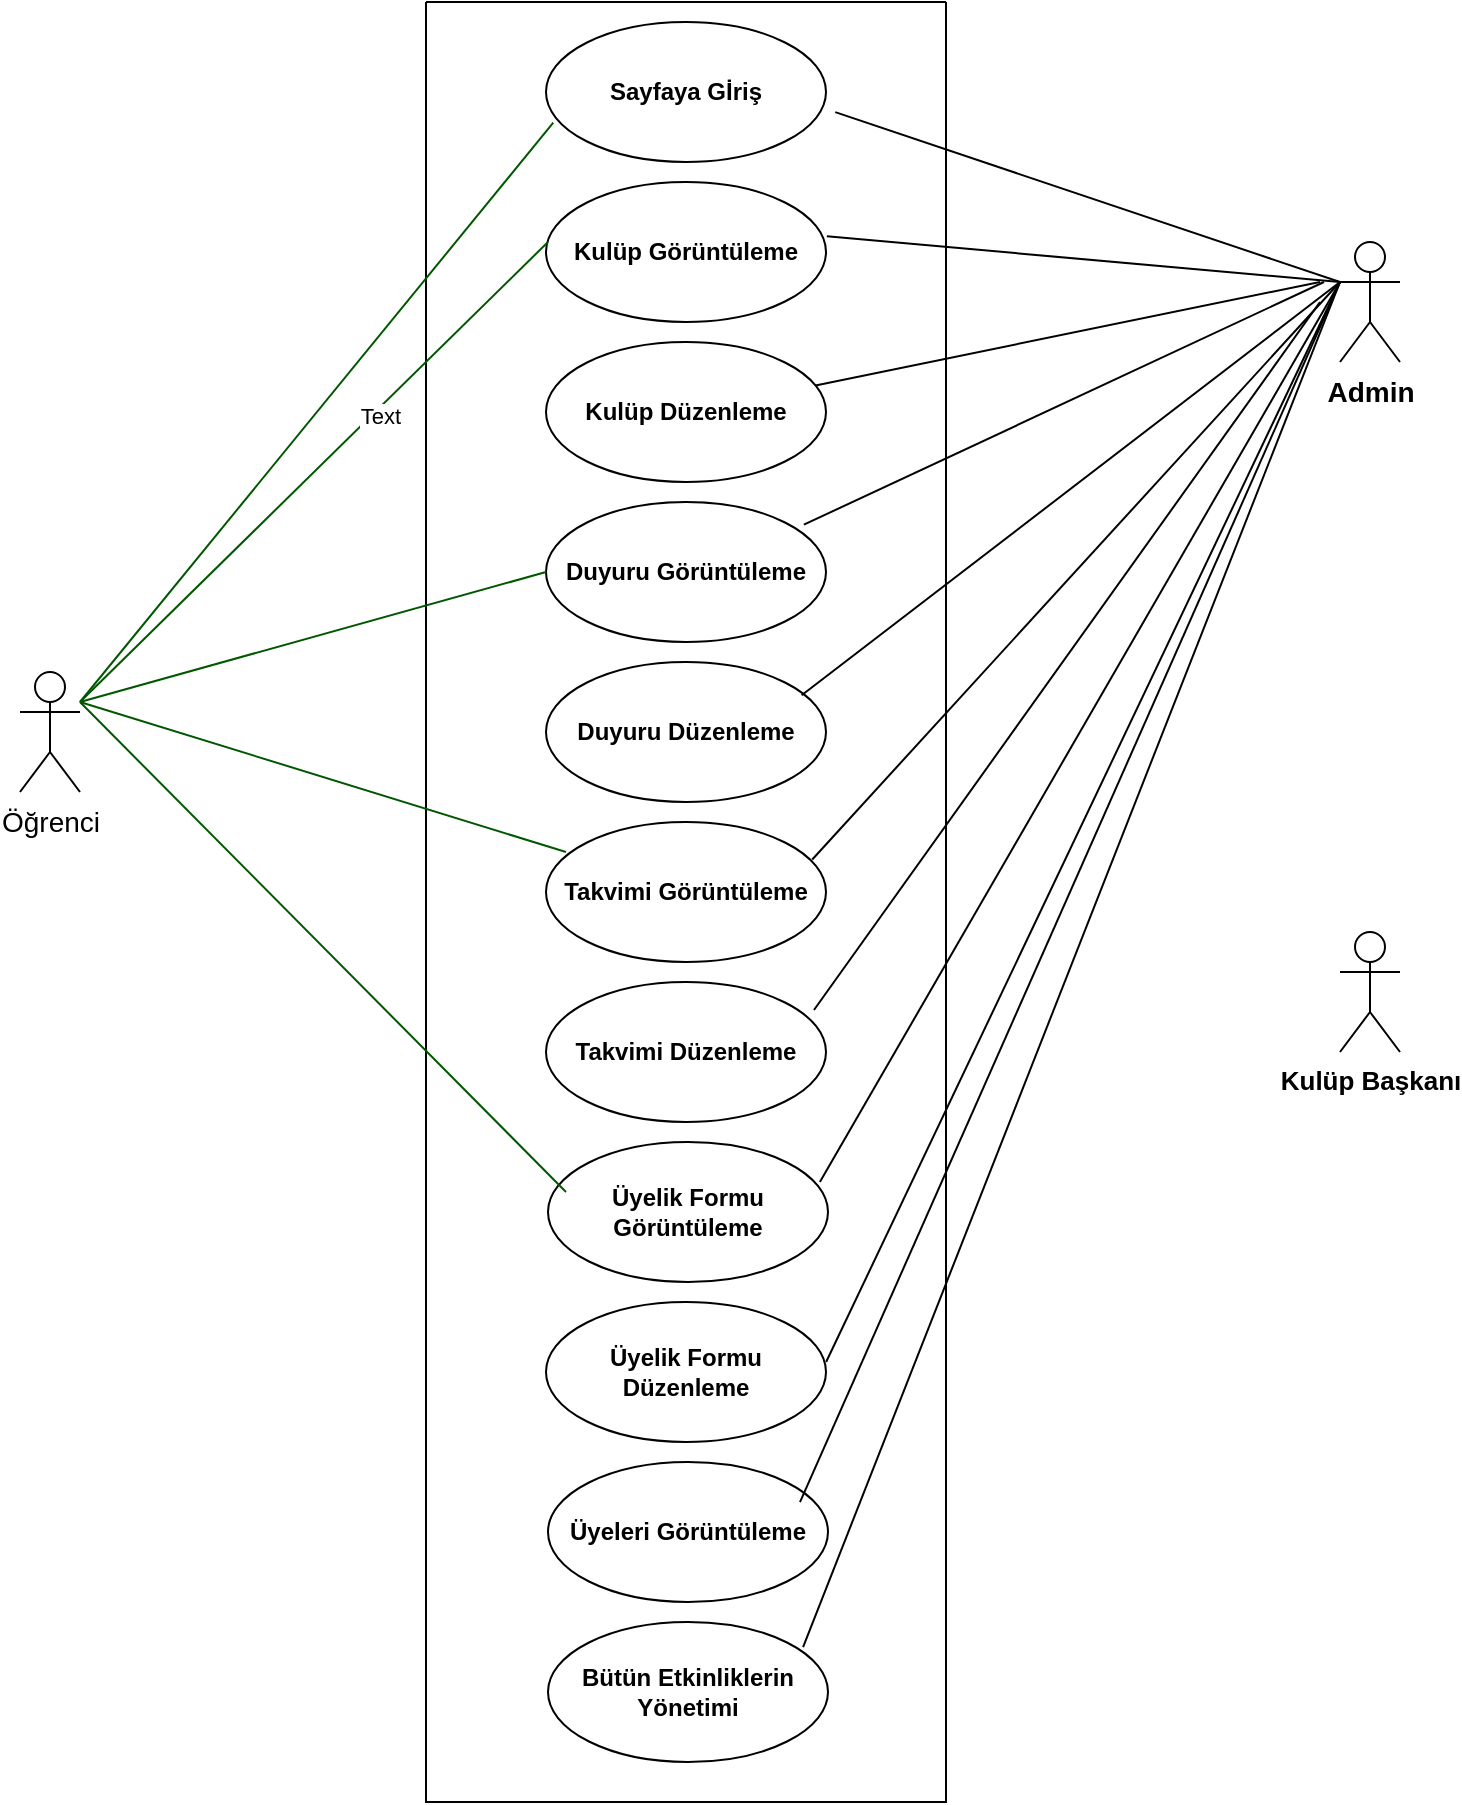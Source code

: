 <mxfile version="24.4.0" type="device">
  <diagram name="Sayfa -1" id="iSUOl6uGH47uHDi9UsRD">
    <mxGraphModel dx="1639" dy="901" grid="1" gridSize="10" guides="1" tooltips="1" connect="1" arrows="1" fold="1" page="1" pageScale="1" pageWidth="827" pageHeight="1169" math="0" shadow="0">
      <root>
        <mxCell id="0" />
        <mxCell id="1" parent="0" />
        <mxCell id="k2caCcl_SJYuBLdyNzKk-11" value="" style="swimlane;startSize=0;" vertex="1" parent="1">
          <mxGeometry x="283" y="60" width="260" height="900" as="geometry" />
        </mxCell>
        <mxCell id="k2caCcl_SJYuBLdyNzKk-12" value="&lt;b&gt;Sayfaya Gİriş&lt;/b&gt;" style="ellipse;whiteSpace=wrap;html=1;" vertex="1" parent="k2caCcl_SJYuBLdyNzKk-11">
          <mxGeometry x="60" y="10" width="140" height="70" as="geometry" />
        </mxCell>
        <mxCell id="k2caCcl_SJYuBLdyNzKk-14" value="&lt;b&gt;Kulüp Görüntüleme&lt;/b&gt;" style="ellipse;whiteSpace=wrap;html=1;" vertex="1" parent="k2caCcl_SJYuBLdyNzKk-11">
          <mxGeometry x="60" y="90" width="140" height="70" as="geometry" />
        </mxCell>
        <mxCell id="k2caCcl_SJYuBLdyNzKk-13" value="&lt;b&gt;Kulüp Düzenleme&lt;/b&gt;" style="ellipse;whiteSpace=wrap;html=1;" vertex="1" parent="k2caCcl_SJYuBLdyNzKk-11">
          <mxGeometry x="60" y="170" width="140" height="70" as="geometry" />
        </mxCell>
        <mxCell id="k2caCcl_SJYuBLdyNzKk-15" value="&lt;b&gt;Duyuru Görüntüleme&lt;/b&gt;" style="ellipse;whiteSpace=wrap;html=1;" vertex="1" parent="k2caCcl_SJYuBLdyNzKk-11">
          <mxGeometry x="60" y="250" width="140" height="70" as="geometry" />
        </mxCell>
        <mxCell id="k2caCcl_SJYuBLdyNzKk-16" value="&lt;b&gt;Duyuru Düzenleme&lt;/b&gt;" style="ellipse;whiteSpace=wrap;html=1;" vertex="1" parent="k2caCcl_SJYuBLdyNzKk-11">
          <mxGeometry x="60" y="330" width="140" height="70" as="geometry" />
        </mxCell>
        <mxCell id="k2caCcl_SJYuBLdyNzKk-17" value="&lt;b&gt;Takvimi Görüntüleme&lt;/b&gt;" style="ellipse;whiteSpace=wrap;html=1;" vertex="1" parent="k2caCcl_SJYuBLdyNzKk-11">
          <mxGeometry x="60" y="410" width="140" height="70" as="geometry" />
        </mxCell>
        <mxCell id="k2caCcl_SJYuBLdyNzKk-18" value="&lt;b&gt;Takvimi Düzenleme&lt;/b&gt;" style="ellipse;whiteSpace=wrap;html=1;" vertex="1" parent="k2caCcl_SJYuBLdyNzKk-11">
          <mxGeometry x="60" y="490" width="140" height="70" as="geometry" />
        </mxCell>
        <mxCell id="k2caCcl_SJYuBLdyNzKk-27" value="&lt;b&gt;Üyelik Formu Görüntüleme&lt;/b&gt;" style="ellipse;whiteSpace=wrap;html=1;" vertex="1" parent="k2caCcl_SJYuBLdyNzKk-11">
          <mxGeometry x="61" y="570" width="140" height="70" as="geometry" />
        </mxCell>
        <mxCell id="k2caCcl_SJYuBLdyNzKk-28" value="&lt;b&gt;Üyelik Formu Düzenleme&lt;/b&gt;" style="ellipse;whiteSpace=wrap;html=1;" vertex="1" parent="k2caCcl_SJYuBLdyNzKk-11">
          <mxGeometry x="60" y="650" width="140" height="70" as="geometry" />
        </mxCell>
        <mxCell id="k2caCcl_SJYuBLdyNzKk-29" value="&lt;b&gt;Üyeleri Görüntüleme&lt;/b&gt;" style="ellipse;whiteSpace=wrap;html=1;" vertex="1" parent="k2caCcl_SJYuBLdyNzKk-11">
          <mxGeometry x="61" y="730" width="140" height="70" as="geometry" />
        </mxCell>
        <mxCell id="k2caCcl_SJYuBLdyNzKk-30" value="&lt;b&gt;Bütün Etkinliklerin Yönetimi&lt;/b&gt;" style="ellipse;whiteSpace=wrap;html=1;" vertex="1" parent="k2caCcl_SJYuBLdyNzKk-11">
          <mxGeometry x="61" y="810" width="140" height="70" as="geometry" />
        </mxCell>
        <mxCell id="k2caCcl_SJYuBLdyNzKk-38" value="" style="endArrow=none;html=1;rounded=0;fillColor=#008a00;strokeColor=#005700;" edge="1" parent="k2caCcl_SJYuBLdyNzKk-11">
          <mxGeometry relative="1" as="geometry">
            <mxPoint x="-173" y="350" as="sourcePoint" />
            <mxPoint x="61" y="120" as="targetPoint" />
          </mxGeometry>
        </mxCell>
        <mxCell id="k2caCcl_SJYuBLdyNzKk-55" value="Text" style="edgeLabel;html=1;align=center;verticalAlign=middle;resizable=0;points=[];" vertex="1" connectable="0" parent="k2caCcl_SJYuBLdyNzKk-38">
          <mxGeometry x="0.261" y="-3" relative="1" as="geometry">
            <mxPoint as="offset" />
          </mxGeometry>
        </mxCell>
        <mxCell id="k2caCcl_SJYuBLdyNzKk-41" value="" style="endArrow=none;html=1;rounded=0;entryX=0;entryY=0.5;entryDx=0;entryDy=0;fillColor=#008a00;strokeColor=#005700;" edge="1" parent="k2caCcl_SJYuBLdyNzKk-11">
          <mxGeometry relative="1" as="geometry">
            <mxPoint x="-173" y="350" as="sourcePoint" />
            <mxPoint x="70" y="425" as="targetPoint" />
          </mxGeometry>
        </mxCell>
        <mxCell id="k2caCcl_SJYuBLdyNzKk-52" value="" style="endArrow=none;html=1;rounded=0;exitX=0.971;exitY=0.286;exitDx=0;exitDy=0;exitPerimeter=0;entryX=0;entryY=0.333;entryDx=0;entryDy=0;entryPerimeter=0;" edge="1" parent="k2caCcl_SJYuBLdyNzKk-11" target="k2caCcl_SJYuBLdyNzKk-34">
          <mxGeometry relative="1" as="geometry">
            <mxPoint x="200.06" y="680" as="sourcePoint" />
            <mxPoint x="460.06" y="230" as="targetPoint" />
          </mxGeometry>
        </mxCell>
        <mxCell id="k2caCcl_SJYuBLdyNzKk-33" value="&lt;font style=&quot;font-size: 14px;&quot;&gt;Öğrenci&lt;/font&gt;" style="shape=umlActor;verticalLabelPosition=bottom;verticalAlign=top;html=1;" vertex="1" parent="1">
          <mxGeometry x="80" y="395" width="30" height="60" as="geometry" />
        </mxCell>
        <mxCell id="k2caCcl_SJYuBLdyNzKk-34" value="&lt;b style=&quot;font-size: 14px;&quot;&gt;Admin&lt;/b&gt;" style="shape=umlActor;verticalLabelPosition=bottom;verticalAlign=top;html=1;" vertex="1" parent="1">
          <mxGeometry x="740" y="180" width="30" height="60" as="geometry" />
        </mxCell>
        <mxCell id="k2caCcl_SJYuBLdyNzKk-35" value="&lt;b style=&quot;font-size: 13px;&quot;&gt;Kulüp Başkanı&lt;/b&gt;" style="shape=umlActor;verticalLabelPosition=bottom;verticalAlign=top;html=1;" vertex="1" parent="1">
          <mxGeometry x="740" y="525" width="30" height="60" as="geometry" />
        </mxCell>
        <mxCell id="k2caCcl_SJYuBLdyNzKk-36" value="" style="endArrow=none;html=1;rounded=0;entryX=0.026;entryY=0.719;entryDx=0;entryDy=0;entryPerimeter=0;fillColor=#008a00;strokeColor=#005700;" edge="1" parent="1" target="k2caCcl_SJYuBLdyNzKk-12">
          <mxGeometry relative="1" as="geometry">
            <mxPoint x="110" y="410" as="sourcePoint" />
            <mxPoint x="330" y="110" as="targetPoint" />
          </mxGeometry>
        </mxCell>
        <mxCell id="k2caCcl_SJYuBLdyNzKk-40" value="" style="endArrow=none;html=1;rounded=0;entryX=0;entryY=0.5;entryDx=0;entryDy=0;fillColor=#008a00;strokeColor=#005700;" edge="1" parent="1" target="k2caCcl_SJYuBLdyNzKk-15">
          <mxGeometry relative="1" as="geometry">
            <mxPoint x="110" y="410" as="sourcePoint" />
            <mxPoint x="374" y="320" as="targetPoint" />
          </mxGeometry>
        </mxCell>
        <mxCell id="k2caCcl_SJYuBLdyNzKk-43" value="" style="endArrow=none;html=1;rounded=0;entryX=0;entryY=0.5;entryDx=0;entryDy=0;fillColor=#008a00;strokeColor=#005700;" edge="1" parent="1">
          <mxGeometry relative="1" as="geometry">
            <mxPoint x="110" y="410" as="sourcePoint" />
            <mxPoint x="353" y="655" as="targetPoint" />
          </mxGeometry>
        </mxCell>
        <mxCell id="k2caCcl_SJYuBLdyNzKk-44" value="" style="endArrow=none;html=1;rounded=0;exitX=1.033;exitY=0.644;exitDx=0;exitDy=0;exitPerimeter=0;" edge="1" parent="1" source="k2caCcl_SJYuBLdyNzKk-12">
          <mxGeometry relative="1" as="geometry">
            <mxPoint x="580" y="200" as="sourcePoint" />
            <mxPoint x="740" y="200" as="targetPoint" />
          </mxGeometry>
        </mxCell>
        <mxCell id="k2caCcl_SJYuBLdyNzKk-45" value="" style="endArrow=none;html=1;rounded=0;exitX=1.003;exitY=0.388;exitDx=0;exitDy=0;exitPerimeter=0;" edge="1" parent="1" source="k2caCcl_SJYuBLdyNzKk-14">
          <mxGeometry relative="1" as="geometry">
            <mxPoint x="488" y="129.92" as="sourcePoint" />
            <mxPoint x="740" y="200" as="targetPoint" />
          </mxGeometry>
        </mxCell>
        <mxCell id="k2caCcl_SJYuBLdyNzKk-46" value="" style="endArrow=none;html=1;rounded=0;" edge="1" parent="1" source="k2caCcl_SJYuBLdyNzKk-13">
          <mxGeometry relative="1" as="geometry">
            <mxPoint x="480" y="180.24" as="sourcePoint" />
            <mxPoint x="730" y="200" as="targetPoint" />
          </mxGeometry>
        </mxCell>
        <mxCell id="k2caCcl_SJYuBLdyNzKk-47" value="" style="endArrow=none;html=1;rounded=0;exitX=0.921;exitY=0.162;exitDx=0;exitDy=0;exitPerimeter=0;" edge="1" parent="1" source="k2caCcl_SJYuBLdyNzKk-15">
          <mxGeometry relative="1" as="geometry">
            <mxPoint x="480.13" y="262" as="sourcePoint" />
            <mxPoint x="732" y="200" as="targetPoint" />
          </mxGeometry>
        </mxCell>
        <mxCell id="k2caCcl_SJYuBLdyNzKk-48" value="" style="endArrow=none;html=1;rounded=0;exitX=0.913;exitY=0.238;exitDx=0;exitDy=0;exitPerimeter=0;" edge="1" parent="1" source="k2caCcl_SJYuBLdyNzKk-16">
          <mxGeometry relative="1" as="geometry">
            <mxPoint x="480.06" y="411" as="sourcePoint" />
            <mxPoint x="740" y="200" as="targetPoint" />
          </mxGeometry>
        </mxCell>
        <mxCell id="k2caCcl_SJYuBLdyNzKk-49" value="" style="endArrow=none;html=1;rounded=0;exitX=0.951;exitY=0.268;exitDx=0;exitDy=0;exitPerimeter=0;entryX=0;entryY=0.333;entryDx=0;entryDy=0;entryPerimeter=0;" edge="1" parent="1" source="k2caCcl_SJYuBLdyNzKk-17" target="k2caCcl_SJYuBLdyNzKk-34">
          <mxGeometry relative="1" as="geometry">
            <mxPoint x="490.18" y="417" as="sourcePoint" />
            <mxPoint x="759.18" y="210" as="targetPoint" />
          </mxGeometry>
        </mxCell>
        <mxCell id="k2caCcl_SJYuBLdyNzKk-50" value="" style="endArrow=none;html=1;rounded=0;exitX=0.957;exitY=0.2;exitDx=0;exitDy=0;exitPerimeter=0;" edge="1" parent="1" source="k2caCcl_SJYuBLdyNzKk-18">
          <mxGeometry relative="1" as="geometry">
            <mxPoint x="489.86" y="499" as="sourcePoint" />
            <mxPoint x="730" y="210" as="targetPoint" />
          </mxGeometry>
        </mxCell>
        <mxCell id="k2caCcl_SJYuBLdyNzKk-51" value="" style="endArrow=none;html=1;rounded=0;exitX=0.971;exitY=0.286;exitDx=0;exitDy=0;exitPerimeter=0;" edge="1" parent="1" source="k2caCcl_SJYuBLdyNzKk-27">
          <mxGeometry relative="1" as="geometry">
            <mxPoint x="487" y="574" as="sourcePoint" />
            <mxPoint x="740" y="200" as="targetPoint" />
          </mxGeometry>
        </mxCell>
        <mxCell id="k2caCcl_SJYuBLdyNzKk-53" value="" style="endArrow=none;html=1;rounded=0;exitX=0.9;exitY=0.286;exitDx=0;exitDy=0;exitPerimeter=0;" edge="1" parent="1" source="k2caCcl_SJYuBLdyNzKk-29">
          <mxGeometry relative="1" as="geometry">
            <mxPoint x="500" y="750" as="sourcePoint" />
            <mxPoint x="740" y="200" as="targetPoint" />
          </mxGeometry>
        </mxCell>
        <mxCell id="k2caCcl_SJYuBLdyNzKk-54" value="" style="endArrow=none;html=1;rounded=0;exitX=0.911;exitY=0.179;exitDx=0;exitDy=0;exitPerimeter=0;" edge="1" parent="1" source="k2caCcl_SJYuBLdyNzKk-30">
          <mxGeometry relative="1" as="geometry">
            <mxPoint x="500" y="850" as="sourcePoint" />
            <mxPoint x="740" y="200" as="targetPoint" />
          </mxGeometry>
        </mxCell>
      </root>
    </mxGraphModel>
  </diagram>
</mxfile>
